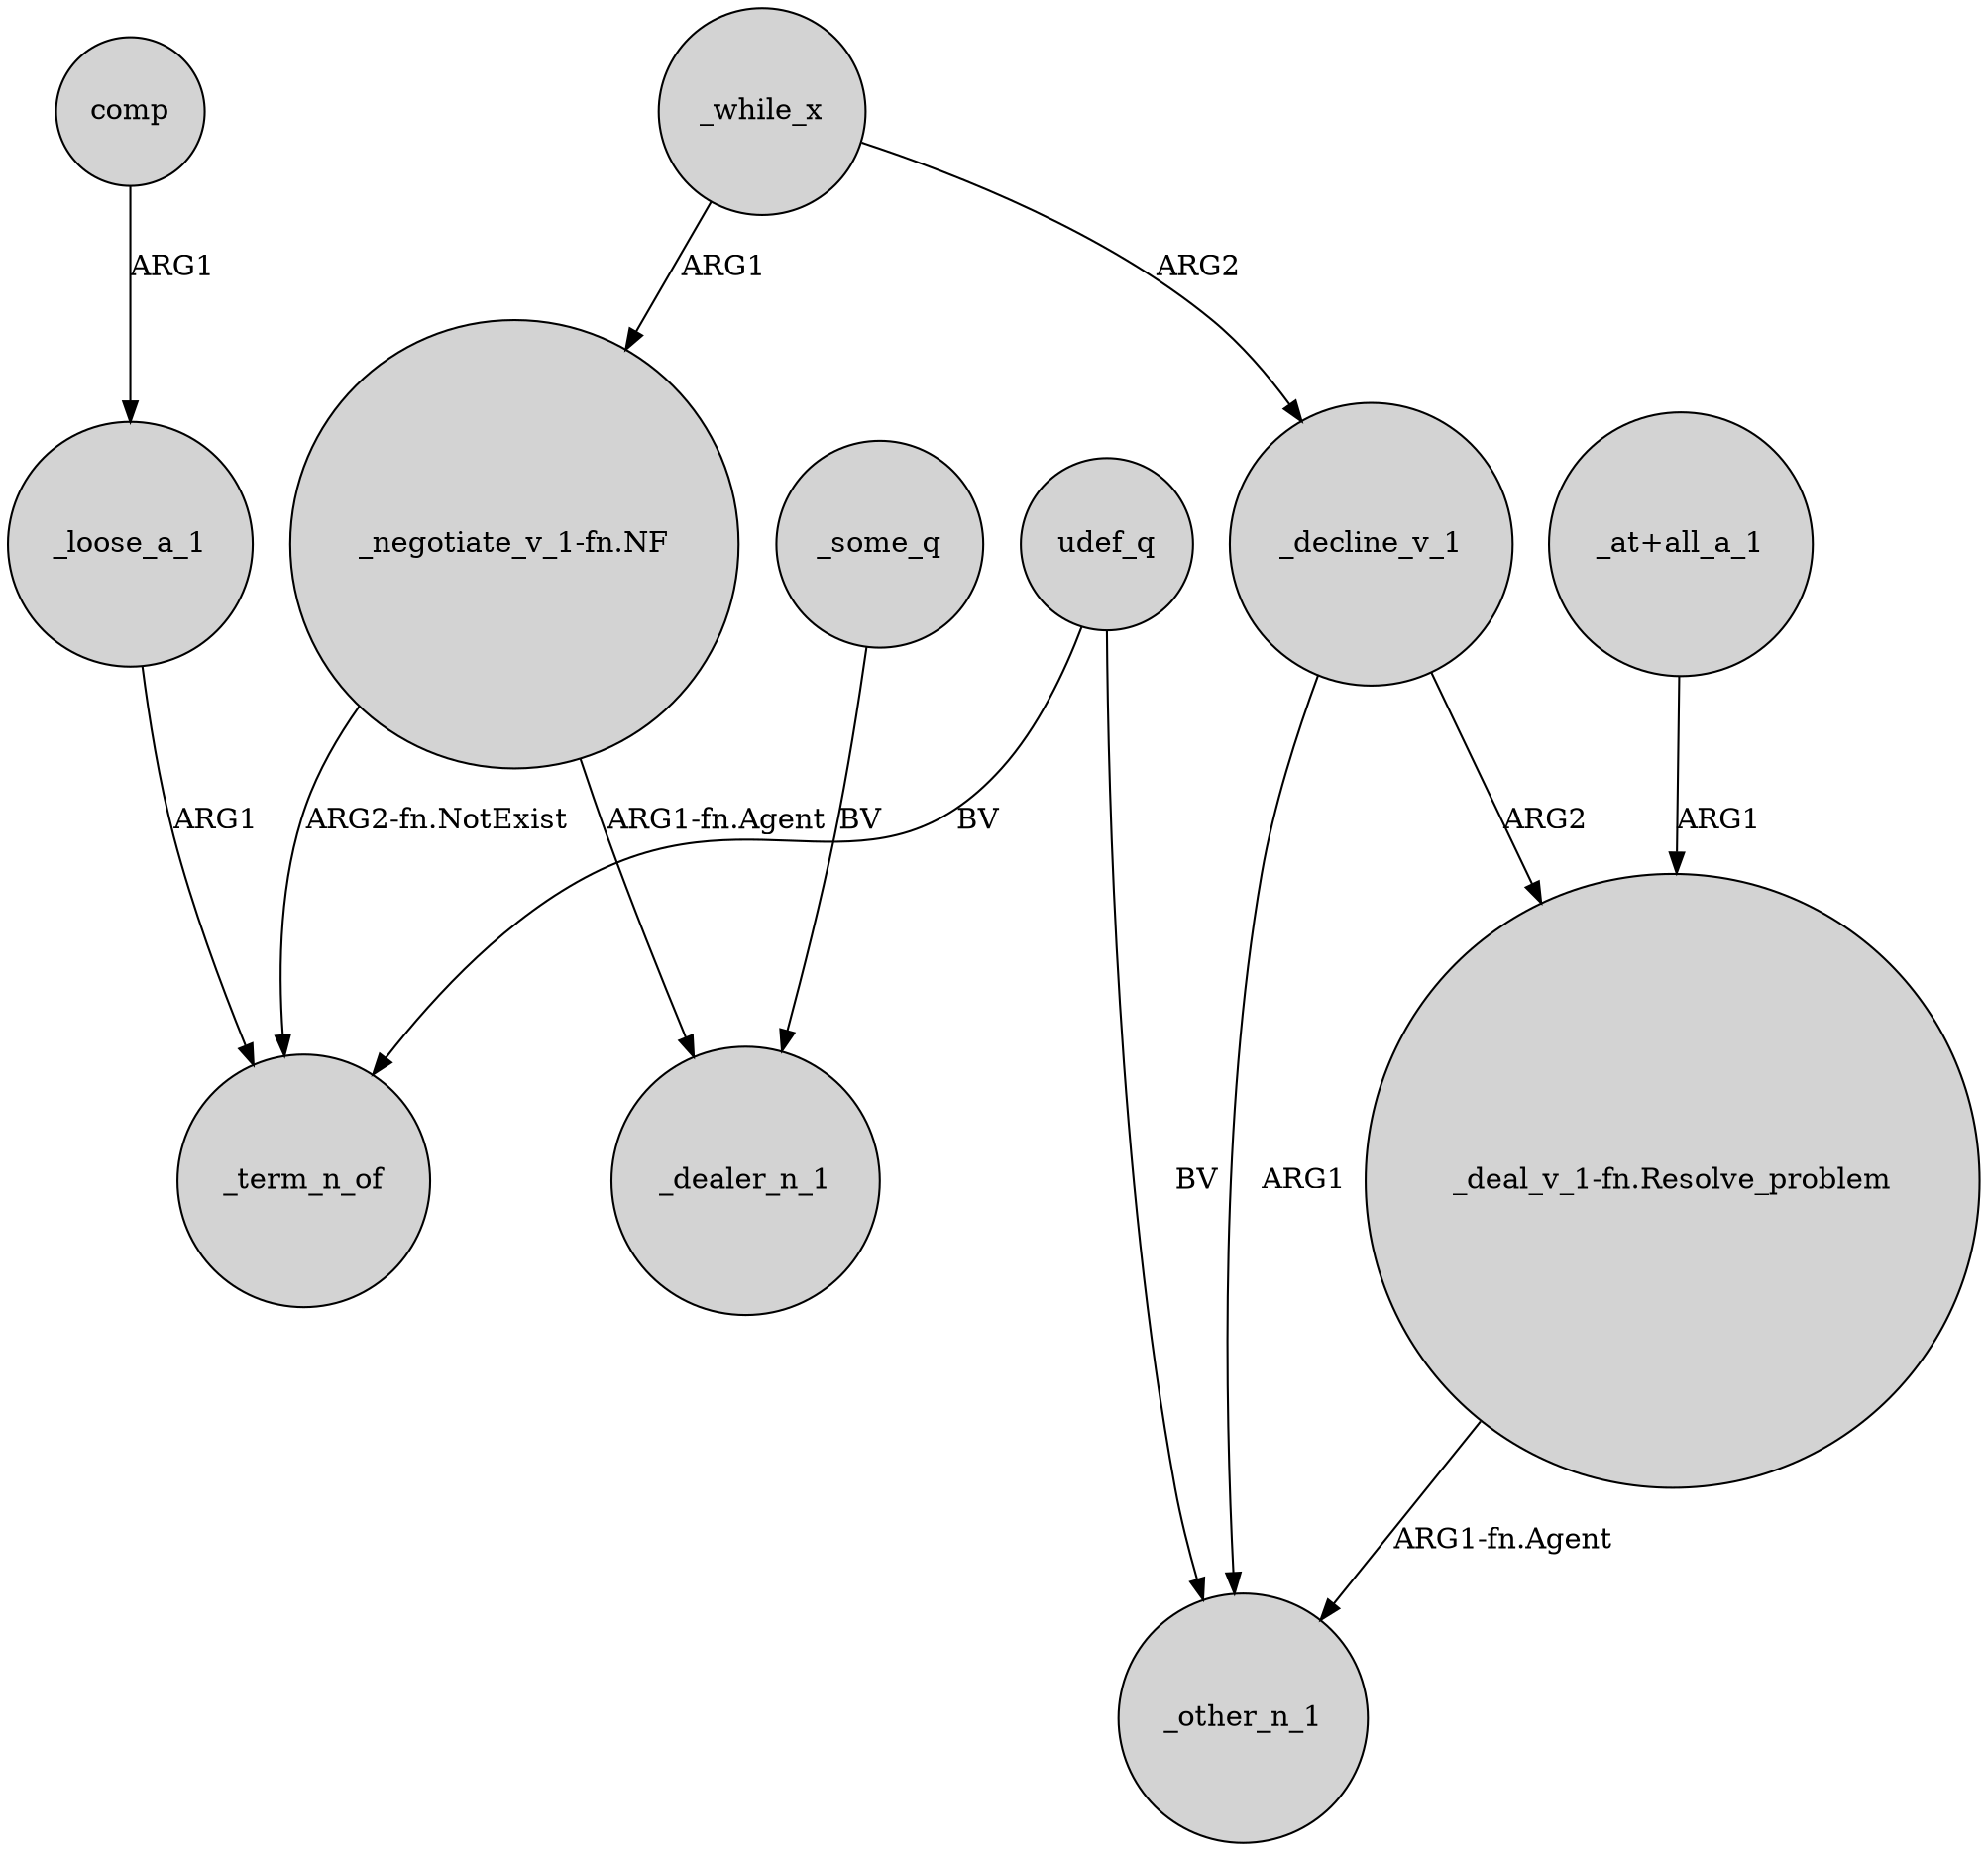 digraph {
	node [shape=circle style=filled]
	_while_x -> "_negotiate_v_1-fn.NF" [label=ARG1]
	_decline_v_1 -> "_deal_v_1-fn.Resolve_problem" [label=ARG2]
	"_deal_v_1-fn.Resolve_problem" -> _other_n_1 [label="ARG1-fn.Agent"]
	_some_q -> _dealer_n_1 [label=BV]
	"_at+all_a_1" -> "_deal_v_1-fn.Resolve_problem" [label=ARG1]
	udef_q -> _term_n_of [label=BV]
	"_negotiate_v_1-fn.NF" -> _dealer_n_1 [label="ARG1-fn.Agent"]
	_while_x -> _decline_v_1 [label=ARG2]
	comp -> _loose_a_1 [label=ARG1]
	_decline_v_1 -> _other_n_1 [label=ARG1]
	"_negotiate_v_1-fn.NF" -> _term_n_of [label="ARG2-fn.NotExist"]
	udef_q -> _other_n_1 [label=BV]
	_loose_a_1 -> _term_n_of [label=ARG1]
}

